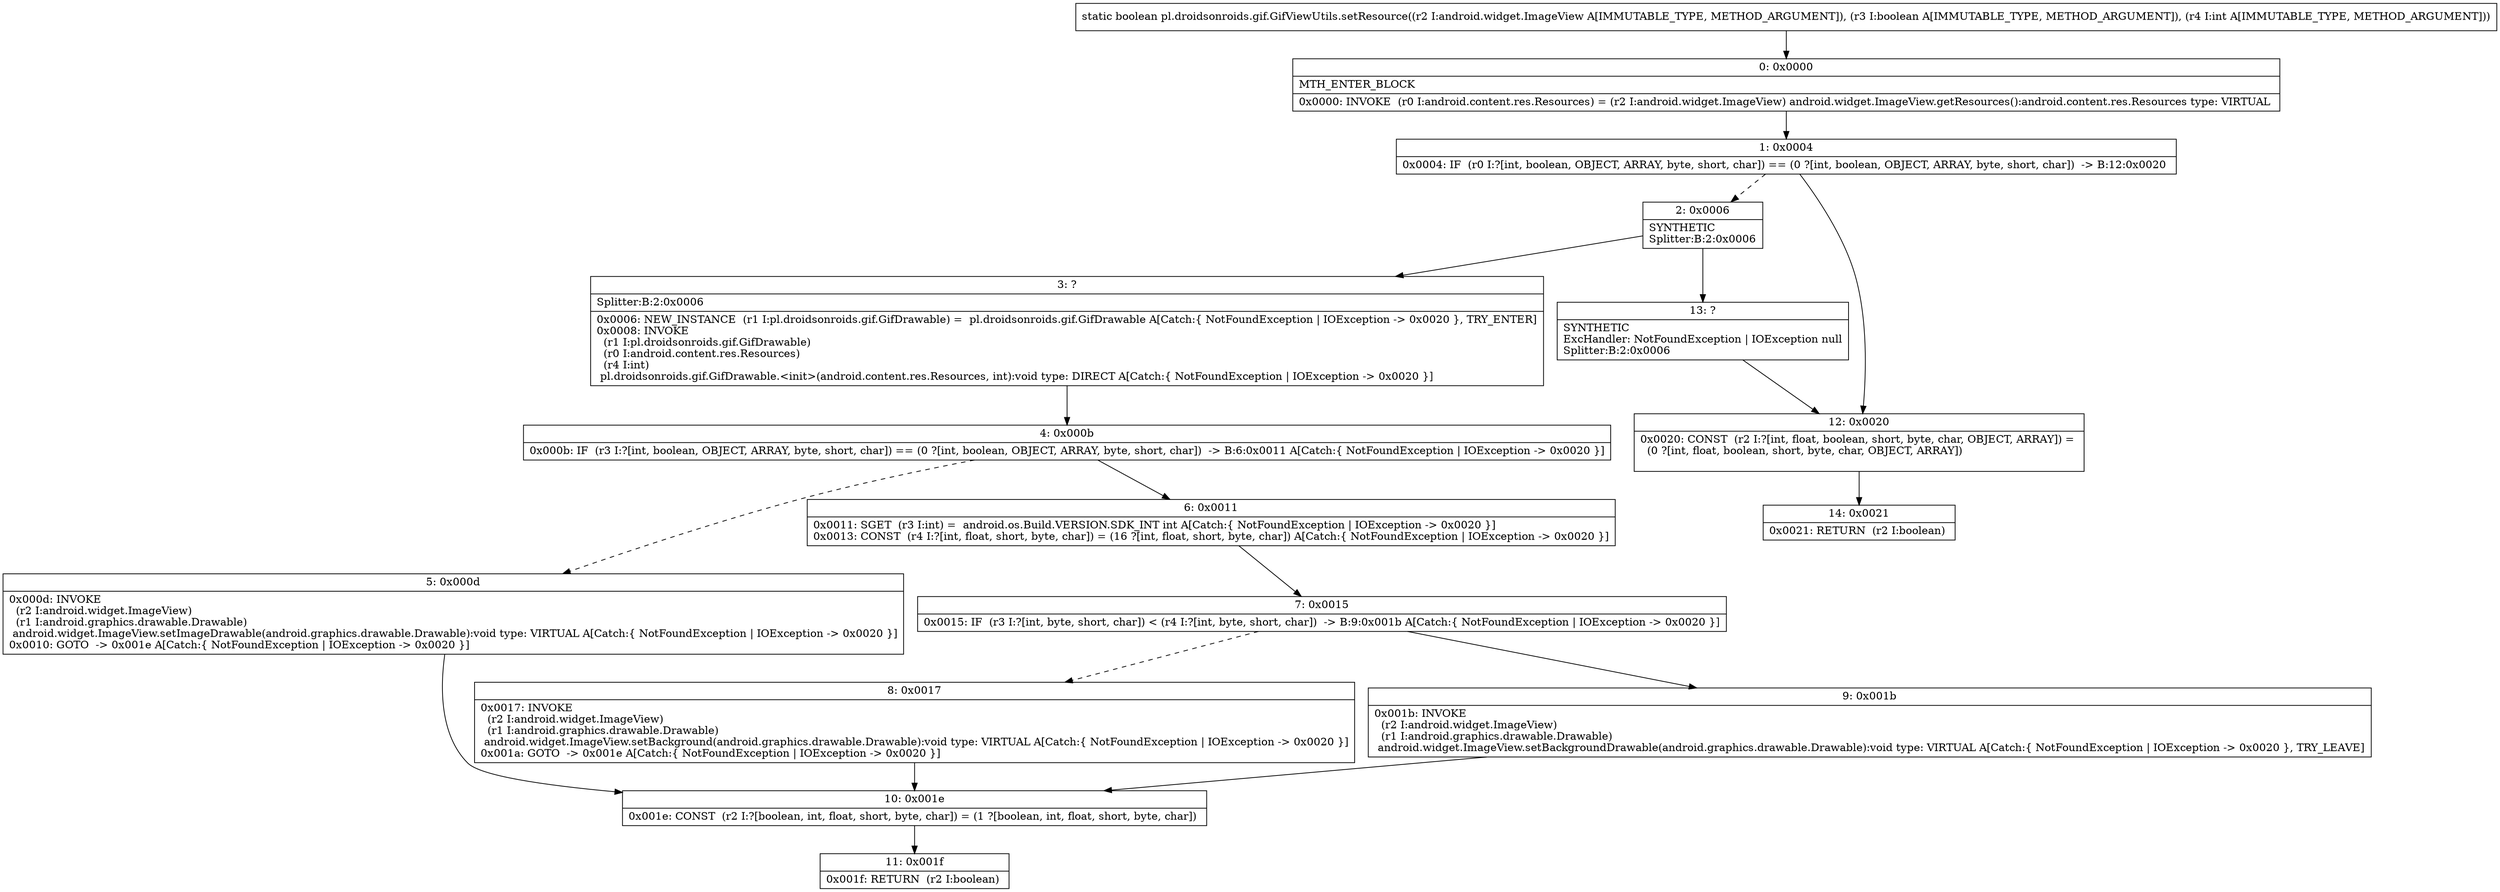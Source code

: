 digraph "CFG forpl.droidsonroids.gif.GifViewUtils.setResource(Landroid\/widget\/ImageView;ZI)Z" {
Node_0 [shape=record,label="{0\:\ 0x0000|MTH_ENTER_BLOCK\l|0x0000: INVOKE  (r0 I:android.content.res.Resources) = (r2 I:android.widget.ImageView) android.widget.ImageView.getResources():android.content.res.Resources type: VIRTUAL \l}"];
Node_1 [shape=record,label="{1\:\ 0x0004|0x0004: IF  (r0 I:?[int, boolean, OBJECT, ARRAY, byte, short, char]) == (0 ?[int, boolean, OBJECT, ARRAY, byte, short, char])  \-\> B:12:0x0020 \l}"];
Node_2 [shape=record,label="{2\:\ 0x0006|SYNTHETIC\lSplitter:B:2:0x0006\l}"];
Node_3 [shape=record,label="{3\:\ ?|Splitter:B:2:0x0006\l|0x0006: NEW_INSTANCE  (r1 I:pl.droidsonroids.gif.GifDrawable) =  pl.droidsonroids.gif.GifDrawable A[Catch:\{ NotFoundException \| IOException \-\> 0x0020 \}, TRY_ENTER]\l0x0008: INVOKE  \l  (r1 I:pl.droidsonroids.gif.GifDrawable)\l  (r0 I:android.content.res.Resources)\l  (r4 I:int)\l pl.droidsonroids.gif.GifDrawable.\<init\>(android.content.res.Resources, int):void type: DIRECT A[Catch:\{ NotFoundException \| IOException \-\> 0x0020 \}]\l}"];
Node_4 [shape=record,label="{4\:\ 0x000b|0x000b: IF  (r3 I:?[int, boolean, OBJECT, ARRAY, byte, short, char]) == (0 ?[int, boolean, OBJECT, ARRAY, byte, short, char])  \-\> B:6:0x0011 A[Catch:\{ NotFoundException \| IOException \-\> 0x0020 \}]\l}"];
Node_5 [shape=record,label="{5\:\ 0x000d|0x000d: INVOKE  \l  (r2 I:android.widget.ImageView)\l  (r1 I:android.graphics.drawable.Drawable)\l android.widget.ImageView.setImageDrawable(android.graphics.drawable.Drawable):void type: VIRTUAL A[Catch:\{ NotFoundException \| IOException \-\> 0x0020 \}]\l0x0010: GOTO  \-\> 0x001e A[Catch:\{ NotFoundException \| IOException \-\> 0x0020 \}]\l}"];
Node_6 [shape=record,label="{6\:\ 0x0011|0x0011: SGET  (r3 I:int) =  android.os.Build.VERSION.SDK_INT int A[Catch:\{ NotFoundException \| IOException \-\> 0x0020 \}]\l0x0013: CONST  (r4 I:?[int, float, short, byte, char]) = (16 ?[int, float, short, byte, char]) A[Catch:\{ NotFoundException \| IOException \-\> 0x0020 \}]\l}"];
Node_7 [shape=record,label="{7\:\ 0x0015|0x0015: IF  (r3 I:?[int, byte, short, char]) \< (r4 I:?[int, byte, short, char])  \-\> B:9:0x001b A[Catch:\{ NotFoundException \| IOException \-\> 0x0020 \}]\l}"];
Node_8 [shape=record,label="{8\:\ 0x0017|0x0017: INVOKE  \l  (r2 I:android.widget.ImageView)\l  (r1 I:android.graphics.drawable.Drawable)\l android.widget.ImageView.setBackground(android.graphics.drawable.Drawable):void type: VIRTUAL A[Catch:\{ NotFoundException \| IOException \-\> 0x0020 \}]\l0x001a: GOTO  \-\> 0x001e A[Catch:\{ NotFoundException \| IOException \-\> 0x0020 \}]\l}"];
Node_9 [shape=record,label="{9\:\ 0x001b|0x001b: INVOKE  \l  (r2 I:android.widget.ImageView)\l  (r1 I:android.graphics.drawable.Drawable)\l android.widget.ImageView.setBackgroundDrawable(android.graphics.drawable.Drawable):void type: VIRTUAL A[Catch:\{ NotFoundException \| IOException \-\> 0x0020 \}, TRY_LEAVE]\l}"];
Node_10 [shape=record,label="{10\:\ 0x001e|0x001e: CONST  (r2 I:?[boolean, int, float, short, byte, char]) = (1 ?[boolean, int, float, short, byte, char]) \l}"];
Node_11 [shape=record,label="{11\:\ 0x001f|0x001f: RETURN  (r2 I:boolean) \l}"];
Node_12 [shape=record,label="{12\:\ 0x0020|0x0020: CONST  (r2 I:?[int, float, boolean, short, byte, char, OBJECT, ARRAY]) = \l  (0 ?[int, float, boolean, short, byte, char, OBJECT, ARRAY])\l \l}"];
Node_13 [shape=record,label="{13\:\ ?|SYNTHETIC\lExcHandler: NotFoundException \| IOException null\lSplitter:B:2:0x0006\l}"];
Node_14 [shape=record,label="{14\:\ 0x0021|0x0021: RETURN  (r2 I:boolean) \l}"];
MethodNode[shape=record,label="{static boolean pl.droidsonroids.gif.GifViewUtils.setResource((r2 I:android.widget.ImageView A[IMMUTABLE_TYPE, METHOD_ARGUMENT]), (r3 I:boolean A[IMMUTABLE_TYPE, METHOD_ARGUMENT]), (r4 I:int A[IMMUTABLE_TYPE, METHOD_ARGUMENT])) }"];
MethodNode -> Node_0;
Node_0 -> Node_1;
Node_1 -> Node_2[style=dashed];
Node_1 -> Node_12;
Node_2 -> Node_3;
Node_2 -> Node_13;
Node_3 -> Node_4;
Node_4 -> Node_5[style=dashed];
Node_4 -> Node_6;
Node_5 -> Node_10;
Node_6 -> Node_7;
Node_7 -> Node_8[style=dashed];
Node_7 -> Node_9;
Node_8 -> Node_10;
Node_9 -> Node_10;
Node_10 -> Node_11;
Node_12 -> Node_14;
Node_13 -> Node_12;
}

